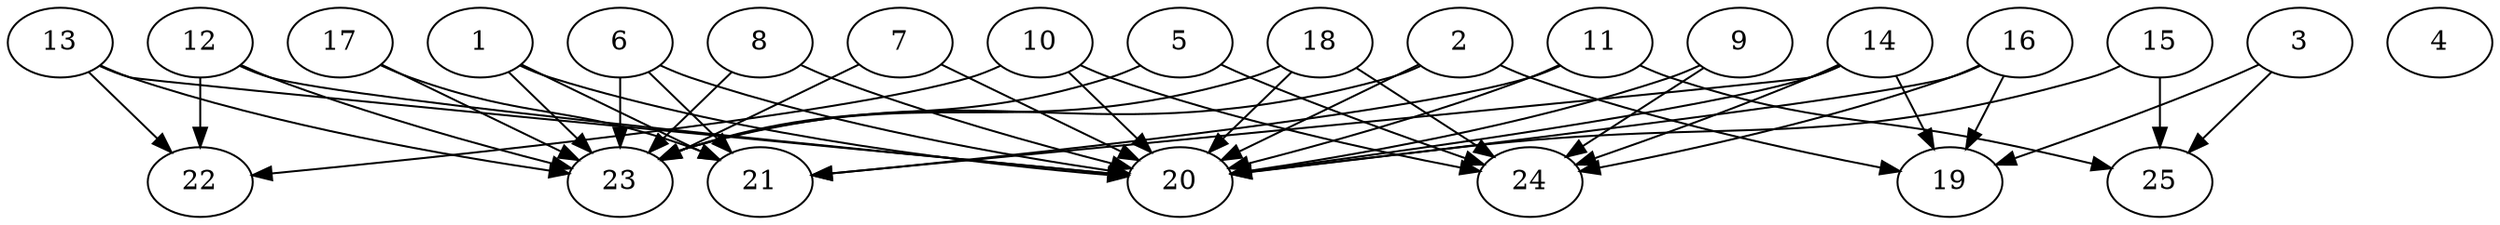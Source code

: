 // DAG automatically generated by daggen at Thu Oct  3 14:00:39 2019
// ./daggen --dot -n 25 --ccr 0.4 --fat 0.9 --regular 0.9 --density 0.9 --mindata 5242880 --maxdata 52428800 
digraph G {
  1 [size="123235840", alpha="0.12", expect_size="49294336"] 
  1 -> 20 [size ="49294336"]
  1 -> 21 [size ="49294336"]
  1 -> 23 [size ="49294336"]
  2 [size="60218880", alpha="0.10", expect_size="24087552"] 
  2 -> 19 [size ="24087552"]
  2 -> 20 [size ="24087552"]
  2 -> 23 [size ="24087552"]
  3 [size="93043200", alpha="0.02", expect_size="37217280"] 
  3 -> 19 [size ="37217280"]
  3 -> 25 [size ="37217280"]
  4 [size="14318080", alpha="0.20", expect_size="5727232"] 
  5 [size="95997440", alpha="0.01", expect_size="38398976"] 
  5 -> 23 [size ="38398976"]
  5 -> 24 [size ="38398976"]
  6 [size="85721600", alpha="0.16", expect_size="34288640"] 
  6 -> 20 [size ="34288640"]
  6 -> 21 [size ="34288640"]
  6 -> 23 [size ="34288640"]
  7 [size="55011840", alpha="0.14", expect_size="22004736"] 
  7 -> 20 [size ="22004736"]
  7 -> 23 [size ="22004736"]
  8 [size="20725760", alpha="0.19", expect_size="8290304"] 
  8 -> 20 [size ="8290304"]
  8 -> 23 [size ="8290304"]
  9 [size="20712960", alpha="0.13", expect_size="8285184"] 
  9 -> 20 [size ="8285184"]
  9 -> 24 [size ="8285184"]
  10 [size="115046400", alpha="0.08", expect_size="46018560"] 
  10 -> 20 [size ="46018560"]
  10 -> 22 [size ="46018560"]
  10 -> 24 [size ="46018560"]
  11 [size="66526720", alpha="0.06", expect_size="26610688"] 
  11 -> 20 [size ="26610688"]
  11 -> 21 [size ="26610688"]
  11 -> 25 [size ="26610688"]
  12 [size="21419520", alpha="0.18", expect_size="8567808"] 
  12 -> 20 [size ="8567808"]
  12 -> 22 [size ="8567808"]
  12 -> 23 [size ="8567808"]
  13 [size="77877760", alpha="0.04", expect_size="31151104"] 
  13 -> 20 [size ="31151104"]
  13 -> 22 [size ="31151104"]
  13 -> 23 [size ="31151104"]
  14 [size="88312320", alpha="0.01", expect_size="35324928"] 
  14 -> 19 [size ="35324928"]
  14 -> 20 [size ="35324928"]
  14 -> 21 [size ="35324928"]
  14 -> 24 [size ="35324928"]
  15 [size="85521920", alpha="0.04", expect_size="34208768"] 
  15 -> 20 [size ="34208768"]
  15 -> 25 [size ="34208768"]
  16 [size="90319360", alpha="0.18", expect_size="36127744"] 
  16 -> 19 [size ="36127744"]
  16 -> 20 [size ="36127744"]
  16 -> 24 [size ="36127744"]
  17 [size="64371200", alpha="0.18", expect_size="25748480"] 
  17 -> 21 [size ="25748480"]
  17 -> 23 [size ="25748480"]
  18 [size="31216640", alpha="0.10", expect_size="12486656"] 
  18 -> 20 [size ="12486656"]
  18 -> 23 [size ="12486656"]
  18 -> 24 [size ="12486656"]
  19 [size="28252160", alpha="0.08", expect_size="11300864"] 
  20 [size="105113600", alpha="0.20", expect_size="42045440"] 
  21 [size="36595200", alpha="0.10", expect_size="14638080"] 
  22 [size="69096960", alpha="0.08", expect_size="27638784"] 
  23 [size="59230720", alpha="0.00", expect_size="23692288"] 
  24 [size="85196800", alpha="0.12", expect_size="34078720"] 
  25 [size="92318720", alpha="0.18", expect_size="36927488"] 
}
